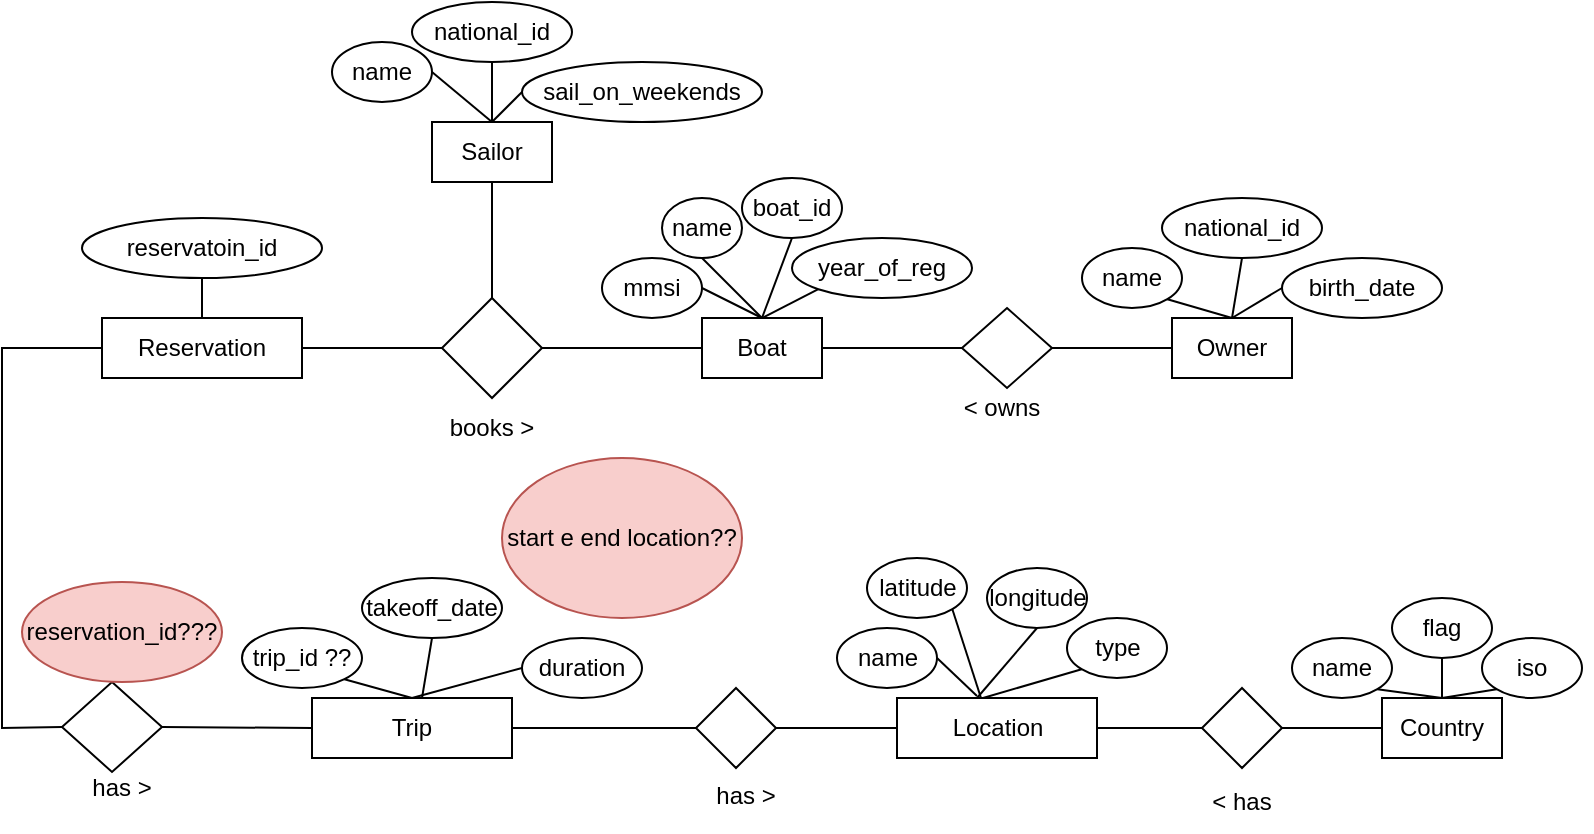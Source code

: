 <mxfile version="15.4.0" type="device"><diagram id="R2lEEEUBdFMjLlhIrx00" name="Page-1"><mxGraphModel dx="868" dy="510" grid="1" gridSize="10" guides="1" tooltips="1" connect="1" arrows="1" fold="1" page="1" pageScale="1" pageWidth="850" pageHeight="1100" math="0" shadow="0" extFonts="Permanent Marker^https://fonts.googleapis.com/css?family=Permanent+Marker"><root><mxCell id="0"/><mxCell id="1" parent="0"/><mxCell id="dRbveS49_WLgpnYksZWb-44" value="" style="group" vertex="1" connectable="0" parent="1"><mxGeometry x="150" y="330" width="230" height="120" as="geometry"/></mxCell><mxCell id="dRbveS49_WLgpnYksZWb-5" value="Trip" style="rounded=0;whiteSpace=wrap;html=1;" vertex="1" parent="dRbveS49_WLgpnYksZWb-44"><mxGeometry x="35" y="90" width="100" height="30" as="geometry"/></mxCell><mxCell id="dRbveS49_WLgpnYksZWb-39" style="rounded=0;orthogonalLoop=1;jettySize=auto;html=1;exitX=1;exitY=1;exitDx=0;exitDy=0;entryX=0.5;entryY=0;entryDx=0;entryDy=0;endArrow=none;endFill=0;" edge="1" parent="dRbveS49_WLgpnYksZWb-44" source="dRbveS49_WLgpnYksZWb-24" target="dRbveS49_WLgpnYksZWb-5"><mxGeometry relative="1" as="geometry"/></mxCell><mxCell id="dRbveS49_WLgpnYksZWb-24" value="trip_id ??" style="ellipse;whiteSpace=wrap;html=1;" vertex="1" parent="dRbveS49_WLgpnYksZWb-44"><mxGeometry y="55" width="60" height="30" as="geometry"/></mxCell><mxCell id="dRbveS49_WLgpnYksZWb-27" value="takeoff_date" style="ellipse;whiteSpace=wrap;html=1;" vertex="1" parent="dRbveS49_WLgpnYksZWb-44"><mxGeometry x="60" y="30" width="70" height="30" as="geometry"/></mxCell><mxCell id="dRbveS49_WLgpnYksZWb-43" style="edgeStyle=none;rounded=0;orthogonalLoop=1;jettySize=auto;html=1;exitX=0;exitY=0.5;exitDx=0;exitDy=0;entryX=0.5;entryY=0;entryDx=0;entryDy=0;endArrow=none;endFill=0;" edge="1" parent="dRbveS49_WLgpnYksZWb-44" source="dRbveS49_WLgpnYksZWb-28" target="dRbveS49_WLgpnYksZWb-5"><mxGeometry relative="1" as="geometry"/></mxCell><mxCell id="dRbveS49_WLgpnYksZWb-28" value="duration" style="ellipse;whiteSpace=wrap;html=1;" vertex="1" parent="dRbveS49_WLgpnYksZWb-44"><mxGeometry x="140" y="60" width="60" height="30" as="geometry"/></mxCell><mxCell id="dRbveS49_WLgpnYksZWb-52" value="" style="group" vertex="1" connectable="0" parent="1"><mxGeometry x="447.5" y="350" width="165" height="100" as="geometry"/></mxCell><mxCell id="dRbveS49_WLgpnYksZWb-6" value="Location" style="rounded=0;whiteSpace=wrap;html=1;" vertex="1" parent="dRbveS49_WLgpnYksZWb-52"><mxGeometry x="30" y="70" width="100" height="30" as="geometry"/></mxCell><mxCell id="dRbveS49_WLgpnYksZWb-51" style="edgeStyle=none;rounded=0;orthogonalLoop=1;jettySize=auto;html=1;exitX=1;exitY=0.5;exitDx=0;exitDy=0;entryX=0.4;entryY=-0.033;entryDx=0;entryDy=0;endArrow=none;endFill=0;entryPerimeter=0;" edge="1" parent="dRbveS49_WLgpnYksZWb-52" source="dRbveS49_WLgpnYksZWb-29" target="dRbveS49_WLgpnYksZWb-6"><mxGeometry relative="1" as="geometry"/></mxCell><mxCell id="dRbveS49_WLgpnYksZWb-29" value="name" style="ellipse;whiteSpace=wrap;html=1;" vertex="1" parent="dRbveS49_WLgpnYksZWb-52"><mxGeometry y="35" width="50" height="30" as="geometry"/></mxCell><mxCell id="dRbveS49_WLgpnYksZWb-50" style="edgeStyle=none;rounded=0;orthogonalLoop=1;jettySize=auto;html=1;exitX=1;exitY=1;exitDx=0;exitDy=0;entryX=0.42;entryY=0;entryDx=0;entryDy=0;entryPerimeter=0;endArrow=none;endFill=0;" edge="1" parent="dRbveS49_WLgpnYksZWb-52" source="dRbveS49_WLgpnYksZWb-30" target="dRbveS49_WLgpnYksZWb-6"><mxGeometry relative="1" as="geometry"/></mxCell><mxCell id="dRbveS49_WLgpnYksZWb-30" value="latitude" style="ellipse;whiteSpace=wrap;html=1;" vertex="1" parent="dRbveS49_WLgpnYksZWb-52"><mxGeometry x="15" width="50" height="30" as="geometry"/></mxCell><mxCell id="dRbveS49_WLgpnYksZWb-49" style="edgeStyle=none;rounded=0;orthogonalLoop=1;jettySize=auto;html=1;exitX=0.5;exitY=1;exitDx=0;exitDy=0;endArrow=none;endFill=0;" edge="1" parent="dRbveS49_WLgpnYksZWb-52" source="dRbveS49_WLgpnYksZWb-31"><mxGeometry relative="1" as="geometry"><mxPoint x="70" y="70" as="targetPoint"/></mxGeometry></mxCell><mxCell id="dRbveS49_WLgpnYksZWb-31" value="longitude" style="ellipse;whiteSpace=wrap;html=1;" vertex="1" parent="dRbveS49_WLgpnYksZWb-52"><mxGeometry x="75" y="5" width="50" height="30" as="geometry"/></mxCell><mxCell id="dRbveS49_WLgpnYksZWb-48" style="edgeStyle=none;rounded=0;orthogonalLoop=1;jettySize=auto;html=1;exitX=0;exitY=1;exitDx=0;exitDy=0;entryX=0.43;entryY=0;entryDx=0;entryDy=0;endArrow=none;endFill=0;entryPerimeter=0;" edge="1" parent="dRbveS49_WLgpnYksZWb-52" source="dRbveS49_WLgpnYksZWb-32" target="dRbveS49_WLgpnYksZWb-6"><mxGeometry relative="1" as="geometry"/></mxCell><mxCell id="dRbveS49_WLgpnYksZWb-32" value="type" style="ellipse;whiteSpace=wrap;html=1;" vertex="1" parent="dRbveS49_WLgpnYksZWb-52"><mxGeometry x="115" y="30" width="50" height="30" as="geometry"/></mxCell><mxCell id="dRbveS49_WLgpnYksZWb-53" value="" style="group" vertex="1" connectable="0" parent="1"><mxGeometry x="670" y="360" width="155" height="90" as="geometry"/></mxCell><mxCell id="dRbveS49_WLgpnYksZWb-7" value="Country" style="rounded=0;whiteSpace=wrap;html=1;" vertex="1" parent="dRbveS49_WLgpnYksZWb-53"><mxGeometry x="50" y="60" width="60" height="30" as="geometry"/></mxCell><mxCell id="dRbveS49_WLgpnYksZWb-45" style="edgeStyle=none;rounded=0;orthogonalLoop=1;jettySize=auto;html=1;exitX=1;exitY=1;exitDx=0;exitDy=0;entryX=0.5;entryY=0;entryDx=0;entryDy=0;endArrow=none;endFill=0;" edge="1" parent="dRbveS49_WLgpnYksZWb-53" source="dRbveS49_WLgpnYksZWb-35" target="dRbveS49_WLgpnYksZWb-7"><mxGeometry relative="1" as="geometry"/></mxCell><mxCell id="dRbveS49_WLgpnYksZWb-35" value="name" style="ellipse;whiteSpace=wrap;html=1;" vertex="1" parent="dRbveS49_WLgpnYksZWb-53"><mxGeometry x="5" y="30" width="50" height="30" as="geometry"/></mxCell><mxCell id="dRbveS49_WLgpnYksZWb-46" style="edgeStyle=none;rounded=0;orthogonalLoop=1;jettySize=auto;html=1;exitX=0.5;exitY=1;exitDx=0;exitDy=0;entryX=0.5;entryY=0;entryDx=0;entryDy=0;endArrow=none;endFill=0;" edge="1" parent="dRbveS49_WLgpnYksZWb-53" source="dRbveS49_WLgpnYksZWb-37" target="dRbveS49_WLgpnYksZWb-7"><mxGeometry relative="1" as="geometry"/></mxCell><mxCell id="dRbveS49_WLgpnYksZWb-37" value="flag" style="ellipse;whiteSpace=wrap;html=1;" vertex="1" parent="dRbveS49_WLgpnYksZWb-53"><mxGeometry x="55" y="10" width="50" height="30" as="geometry"/></mxCell><mxCell id="dRbveS49_WLgpnYksZWb-47" style="edgeStyle=none;rounded=0;orthogonalLoop=1;jettySize=auto;html=1;exitX=0;exitY=1;exitDx=0;exitDy=0;entryX=0.5;entryY=0;entryDx=0;entryDy=0;endArrow=none;endFill=0;" edge="1" parent="dRbveS49_WLgpnYksZWb-53" source="dRbveS49_WLgpnYksZWb-38" target="dRbveS49_WLgpnYksZWb-7"><mxGeometry relative="1" as="geometry"/></mxCell><mxCell id="dRbveS49_WLgpnYksZWb-38" value="iso" style="ellipse;whiteSpace=wrap;html=1;" vertex="1" parent="dRbveS49_WLgpnYksZWb-53"><mxGeometry x="100" y="30" width="50" height="30" as="geometry"/></mxCell><mxCell id="dRbveS49_WLgpnYksZWb-61" value="" style="group" vertex="1" connectable="0" parent="1"><mxGeometry x="330" y="160" width="185" height="100" as="geometry"/></mxCell><mxCell id="dRbveS49_WLgpnYksZWb-1" value="Boat" style="rounded=0;whiteSpace=wrap;html=1;" vertex="1" parent="dRbveS49_WLgpnYksZWb-61"><mxGeometry x="50" y="70" width="60" height="30" as="geometry"/></mxCell><mxCell id="dRbveS49_WLgpnYksZWb-57" style="edgeStyle=none;rounded=0;orthogonalLoop=1;jettySize=auto;html=1;exitX=0.5;exitY=1;exitDx=0;exitDy=0;entryX=0.5;entryY=0;entryDx=0;entryDy=0;endArrow=none;endFill=0;" edge="1" parent="dRbveS49_WLgpnYksZWb-61" source="dRbveS49_WLgpnYksZWb-8" target="dRbveS49_WLgpnYksZWb-1"><mxGeometry relative="1" as="geometry"/></mxCell><mxCell id="dRbveS49_WLgpnYksZWb-8" value="name" style="ellipse;whiteSpace=wrap;html=1;" vertex="1" parent="dRbveS49_WLgpnYksZWb-61"><mxGeometry x="30" y="10" width="40" height="30" as="geometry"/></mxCell><mxCell id="dRbveS49_WLgpnYksZWb-59" style="edgeStyle=none;rounded=0;orthogonalLoop=1;jettySize=auto;html=1;exitX=0.5;exitY=1;exitDx=0;exitDy=0;entryX=0.5;entryY=0;entryDx=0;entryDy=0;endArrow=none;endFill=0;" edge="1" parent="dRbveS49_WLgpnYksZWb-61" source="dRbveS49_WLgpnYksZWb-9" target="dRbveS49_WLgpnYksZWb-1"><mxGeometry relative="1" as="geometry"/></mxCell><mxCell id="dRbveS49_WLgpnYksZWb-9" value="boat_id" style="ellipse;whiteSpace=wrap;html=1;" vertex="1" parent="dRbveS49_WLgpnYksZWb-61"><mxGeometry x="70" width="50" height="30" as="geometry"/></mxCell><mxCell id="dRbveS49_WLgpnYksZWb-60" style="edgeStyle=none;rounded=0;orthogonalLoop=1;jettySize=auto;html=1;exitX=0;exitY=1;exitDx=0;exitDy=0;entryX=0.5;entryY=0;entryDx=0;entryDy=0;endArrow=none;endFill=0;" edge="1" parent="dRbveS49_WLgpnYksZWb-61" source="dRbveS49_WLgpnYksZWb-11" target="dRbveS49_WLgpnYksZWb-1"><mxGeometry relative="1" as="geometry"/></mxCell><mxCell id="dRbveS49_WLgpnYksZWb-11" value="year_of_reg" style="ellipse;whiteSpace=wrap;html=1;" vertex="1" parent="dRbveS49_WLgpnYksZWb-61"><mxGeometry x="95" y="30" width="90" height="30" as="geometry"/></mxCell><mxCell id="dRbveS49_WLgpnYksZWb-58" style="edgeStyle=none;rounded=0;orthogonalLoop=1;jettySize=auto;html=1;exitX=1;exitY=0.5;exitDx=0;exitDy=0;endArrow=none;endFill=0;" edge="1" parent="dRbveS49_WLgpnYksZWb-61" source="dRbveS49_WLgpnYksZWb-12"><mxGeometry relative="1" as="geometry"><mxPoint x="80" y="70" as="targetPoint"/></mxGeometry></mxCell><mxCell id="dRbveS49_WLgpnYksZWb-12" value="mmsi" style="ellipse;whiteSpace=wrap;html=1;" vertex="1" parent="dRbveS49_WLgpnYksZWb-61"><mxGeometry y="40" width="50" height="30" as="geometry"/></mxCell><mxCell id="dRbveS49_WLgpnYksZWb-62" value="" style="group" vertex="1" connectable="0" parent="1"><mxGeometry x="195" y="72" width="215" height="90" as="geometry"/></mxCell><mxCell id="dRbveS49_WLgpnYksZWb-2" value="Sailor" style="rounded=0;whiteSpace=wrap;html=1;" vertex="1" parent="dRbveS49_WLgpnYksZWb-62"><mxGeometry x="50" y="60" width="60" height="30" as="geometry"/></mxCell><mxCell id="dRbveS49_WLgpnYksZWb-54" style="edgeStyle=none;rounded=0;orthogonalLoop=1;jettySize=auto;html=1;exitX=1;exitY=0.5;exitDx=0;exitDy=0;entryX=0.5;entryY=0;entryDx=0;entryDy=0;endArrow=none;endFill=0;" edge="1" parent="dRbveS49_WLgpnYksZWb-62" source="dRbveS49_WLgpnYksZWb-17" target="dRbveS49_WLgpnYksZWb-2"><mxGeometry relative="1" as="geometry"/></mxCell><mxCell id="dRbveS49_WLgpnYksZWb-17" value="name" style="ellipse;whiteSpace=wrap;html=1;" vertex="1" parent="dRbveS49_WLgpnYksZWb-62"><mxGeometry y="20" width="50" height="30" as="geometry"/></mxCell><mxCell id="dRbveS49_WLgpnYksZWb-55" style="edgeStyle=none;rounded=0;orthogonalLoop=1;jettySize=auto;html=1;exitX=0.5;exitY=1;exitDx=0;exitDy=0;entryX=0.5;entryY=0;entryDx=0;entryDy=0;endArrow=none;endFill=0;" edge="1" parent="dRbveS49_WLgpnYksZWb-62" source="dRbveS49_WLgpnYksZWb-18" target="dRbveS49_WLgpnYksZWb-2"><mxGeometry relative="1" as="geometry"/></mxCell><mxCell id="dRbveS49_WLgpnYksZWb-18" value="national_id" style="ellipse;whiteSpace=wrap;html=1;" vertex="1" parent="dRbveS49_WLgpnYksZWb-62"><mxGeometry x="40" width="80" height="30" as="geometry"/></mxCell><mxCell id="dRbveS49_WLgpnYksZWb-56" style="edgeStyle=none;rounded=0;orthogonalLoop=1;jettySize=auto;html=1;exitX=0;exitY=0.5;exitDx=0;exitDy=0;entryX=0.5;entryY=0;entryDx=0;entryDy=0;endArrow=none;endFill=0;" edge="1" parent="dRbveS49_WLgpnYksZWb-62" source="dRbveS49_WLgpnYksZWb-19" target="dRbveS49_WLgpnYksZWb-2"><mxGeometry relative="1" as="geometry"/></mxCell><mxCell id="dRbveS49_WLgpnYksZWb-19" value="sail_on_weekends" style="ellipse;whiteSpace=wrap;html=1;" vertex="1" parent="dRbveS49_WLgpnYksZWb-62"><mxGeometry x="95" y="30" width="120" height="30" as="geometry"/></mxCell><mxCell id="dRbveS49_WLgpnYksZWb-66" value="" style="group" vertex="1" connectable="0" parent="1"><mxGeometry x="570" y="170" width="180" height="90" as="geometry"/></mxCell><mxCell id="dRbveS49_WLgpnYksZWb-3" value="Owner" style="rounded=0;whiteSpace=wrap;html=1;" vertex="1" parent="dRbveS49_WLgpnYksZWb-66"><mxGeometry x="45" y="60" width="60" height="30" as="geometry"/></mxCell><mxCell id="dRbveS49_WLgpnYksZWb-63" style="edgeStyle=none;rounded=0;orthogonalLoop=1;jettySize=auto;html=1;exitX=1;exitY=1;exitDx=0;exitDy=0;entryX=0.5;entryY=0;entryDx=0;entryDy=0;endArrow=none;endFill=0;" edge="1" parent="dRbveS49_WLgpnYksZWb-66" source="dRbveS49_WLgpnYksZWb-20" target="dRbveS49_WLgpnYksZWb-3"><mxGeometry relative="1" as="geometry"/></mxCell><mxCell id="dRbveS49_WLgpnYksZWb-20" value="name" style="ellipse;whiteSpace=wrap;html=1;" vertex="1" parent="dRbveS49_WLgpnYksZWb-66"><mxGeometry y="25" width="50" height="30" as="geometry"/></mxCell><mxCell id="dRbveS49_WLgpnYksZWb-64" style="edgeStyle=none;rounded=0;orthogonalLoop=1;jettySize=auto;html=1;exitX=0.5;exitY=1;exitDx=0;exitDy=0;entryX=0.5;entryY=0;entryDx=0;entryDy=0;endArrow=none;endFill=0;" edge="1" parent="dRbveS49_WLgpnYksZWb-66" source="dRbveS49_WLgpnYksZWb-21" target="dRbveS49_WLgpnYksZWb-3"><mxGeometry relative="1" as="geometry"/></mxCell><mxCell id="dRbveS49_WLgpnYksZWb-21" value="national_id" style="ellipse;whiteSpace=wrap;html=1;" vertex="1" parent="dRbveS49_WLgpnYksZWb-66"><mxGeometry x="40" width="80" height="30" as="geometry"/></mxCell><mxCell id="dRbveS49_WLgpnYksZWb-65" style="edgeStyle=none;rounded=0;orthogonalLoop=1;jettySize=auto;html=1;exitX=0;exitY=0.5;exitDx=0;exitDy=0;entryX=0.5;entryY=0;entryDx=0;entryDy=0;endArrow=none;endFill=0;" edge="1" parent="dRbveS49_WLgpnYksZWb-66" source="dRbveS49_WLgpnYksZWb-22" target="dRbveS49_WLgpnYksZWb-3"><mxGeometry relative="1" as="geometry"/></mxCell><mxCell id="dRbveS49_WLgpnYksZWb-22" value="birth_date" style="ellipse;whiteSpace=wrap;html=1;" vertex="1" parent="dRbveS49_WLgpnYksZWb-66"><mxGeometry x="100" y="30" width="80" height="30" as="geometry"/></mxCell><mxCell id="dRbveS49_WLgpnYksZWb-68" value="" style="group" vertex="1" connectable="0" parent="1"><mxGeometry x="70" y="180" width="120" height="80" as="geometry"/></mxCell><mxCell id="dRbveS49_WLgpnYksZWb-4" value="Reservation" style="rounded=0;whiteSpace=wrap;html=1;" vertex="1" parent="dRbveS49_WLgpnYksZWb-68"><mxGeometry x="10" y="50" width="100" height="30" as="geometry"/></mxCell><mxCell id="dRbveS49_WLgpnYksZWb-67" style="edgeStyle=none;rounded=0;orthogonalLoop=1;jettySize=auto;html=1;exitX=0.5;exitY=1;exitDx=0;exitDy=0;entryX=0.5;entryY=0;entryDx=0;entryDy=0;endArrow=none;endFill=0;" edge="1" parent="dRbveS49_WLgpnYksZWb-68" source="dRbveS49_WLgpnYksZWb-23" target="dRbveS49_WLgpnYksZWb-4"><mxGeometry relative="1" as="geometry"/></mxCell><mxCell id="dRbveS49_WLgpnYksZWb-23" value="reservatoin_id" style="ellipse;whiteSpace=wrap;html=1;" vertex="1" parent="dRbveS49_WLgpnYksZWb-68"><mxGeometry width="120" height="30" as="geometry"/></mxCell><mxCell id="dRbveS49_WLgpnYksZWb-72" style="edgeStyle=none;rounded=0;orthogonalLoop=1;jettySize=auto;html=1;exitX=0;exitY=0.5;exitDx=0;exitDy=0;entryX=1;entryY=0.5;entryDx=0;entryDy=0;endArrow=none;endFill=0;" edge="1" parent="1" source="dRbveS49_WLgpnYksZWb-3" target="dRbveS49_WLgpnYksZWb-83"><mxGeometry relative="1" as="geometry"><mxPoint x="572.5" y="240" as="targetPoint"/></mxGeometry></mxCell><mxCell id="dRbveS49_WLgpnYksZWb-74" style="edgeStyle=none;rounded=0;orthogonalLoop=1;jettySize=auto;html=1;exitX=1;exitY=0.5;exitDx=0;exitDy=0;entryX=0;entryY=0.5;entryDx=0;entryDy=0;endArrow=none;endFill=0;" edge="1" parent="1" source="dRbveS49_WLgpnYksZWb-1" target="dRbveS49_WLgpnYksZWb-83"><mxGeometry relative="1" as="geometry"><mxPoint x="527.5" y="240" as="targetPoint"/></mxGeometry></mxCell><mxCell id="dRbveS49_WLgpnYksZWb-85" value="" style="group" vertex="1" connectable="0" parent="1"><mxGeometry x="500" y="225" width="60" height="60" as="geometry"/></mxCell><mxCell id="dRbveS49_WLgpnYksZWb-71" value="&amp;lt; owns" style="text;html=1;strokeColor=none;fillColor=none;align=center;verticalAlign=middle;whiteSpace=wrap;rounded=0;" vertex="1" parent="dRbveS49_WLgpnYksZWb-85"><mxGeometry y="40" width="60" height="20" as="geometry"/></mxCell><mxCell id="dRbveS49_WLgpnYksZWb-83" value="" style="rhombus;whiteSpace=wrap;html=1;" vertex="1" parent="dRbveS49_WLgpnYksZWb-85"><mxGeometry x="10" width="45" height="40" as="geometry"/></mxCell><mxCell id="dRbveS49_WLgpnYksZWb-87" style="edgeStyle=none;rounded=0;orthogonalLoop=1;jettySize=auto;html=1;exitX=0;exitY=0.5;exitDx=0;exitDy=0;entryX=1;entryY=0.5;entryDx=0;entryDy=0;endArrow=none;endFill=0;" edge="1" parent="1" source="dRbveS49_WLgpnYksZWb-1" target="dRbveS49_WLgpnYksZWb-86"><mxGeometry relative="1" as="geometry"/></mxCell><mxCell id="dRbveS49_WLgpnYksZWb-88" style="edgeStyle=none;rounded=0;orthogonalLoop=1;jettySize=auto;html=1;exitX=1;exitY=0.5;exitDx=0;exitDy=0;entryX=0;entryY=0.5;entryDx=0;entryDy=0;endArrow=none;endFill=0;" edge="1" parent="1" source="dRbveS49_WLgpnYksZWb-4" target="dRbveS49_WLgpnYksZWb-86"><mxGeometry relative="1" as="geometry"/></mxCell><mxCell id="dRbveS49_WLgpnYksZWb-90" value="" style="group" vertex="1" connectable="0" parent="1"><mxGeometry x="245" y="220" width="60" height="80" as="geometry"/></mxCell><mxCell id="dRbveS49_WLgpnYksZWb-86" value="" style="rhombus;whiteSpace=wrap;html=1;" vertex="1" parent="dRbveS49_WLgpnYksZWb-90"><mxGeometry x="5" width="50" height="50" as="geometry"/></mxCell><mxCell id="dRbveS49_WLgpnYksZWb-89" value="books &amp;gt;" style="text;html=1;strokeColor=none;fillColor=none;align=center;verticalAlign=middle;whiteSpace=wrap;rounded=0;" vertex="1" parent="dRbveS49_WLgpnYksZWb-90"><mxGeometry y="50" width="60" height="30" as="geometry"/></mxCell><mxCell id="dRbveS49_WLgpnYksZWb-91" style="edgeStyle=none;rounded=0;orthogonalLoop=1;jettySize=auto;html=1;exitX=0.5;exitY=1;exitDx=0;exitDy=0;entryX=0.5;entryY=0;entryDx=0;entryDy=0;endArrow=none;endFill=0;" edge="1" parent="1" source="dRbveS49_WLgpnYksZWb-2" target="dRbveS49_WLgpnYksZWb-86"><mxGeometry relative="1" as="geometry"/></mxCell><mxCell id="dRbveS49_WLgpnYksZWb-93" style="edgeStyle=none;rounded=0;orthogonalLoop=1;jettySize=auto;html=1;exitX=0;exitY=0.5;exitDx=0;exitDy=0;entryX=0;entryY=0.5;entryDx=0;entryDy=0;endArrow=none;endFill=0;" edge="1" parent="1" source="dRbveS49_WLgpnYksZWb-4" target="dRbveS49_WLgpnYksZWb-92"><mxGeometry relative="1" as="geometry"><Array as="points"><mxPoint x="30" y="245"/><mxPoint x="30" y="435"/></Array></mxGeometry></mxCell><mxCell id="dRbveS49_WLgpnYksZWb-94" style="edgeStyle=none;rounded=0;orthogonalLoop=1;jettySize=auto;html=1;exitX=0;exitY=0.5;exitDx=0;exitDy=0;entryX=1;entryY=0.5;entryDx=0;entryDy=0;endArrow=none;endFill=0;" edge="1" parent="1" source="dRbveS49_WLgpnYksZWb-5" target="dRbveS49_WLgpnYksZWb-92"><mxGeometry relative="1" as="geometry"/></mxCell><mxCell id="dRbveS49_WLgpnYksZWb-96" value="" style="group" vertex="1" connectable="0" parent="1"><mxGeometry x="60" y="412" width="60" height="68" as="geometry"/></mxCell><mxCell id="dRbveS49_WLgpnYksZWb-92" value="" style="rhombus;whiteSpace=wrap;html=1;" vertex="1" parent="dRbveS49_WLgpnYksZWb-96"><mxGeometry width="50" height="45" as="geometry"/></mxCell><mxCell id="dRbveS49_WLgpnYksZWb-95" value="has &amp;gt;" style="text;html=1;strokeColor=none;fillColor=none;align=center;verticalAlign=middle;whiteSpace=wrap;rounded=0;" vertex="1" parent="dRbveS49_WLgpnYksZWb-96"><mxGeometry y="38" width="60" height="30" as="geometry"/></mxCell><mxCell id="dRbveS49_WLgpnYksZWb-98" style="edgeStyle=none;rounded=0;orthogonalLoop=1;jettySize=auto;html=1;exitX=0.5;exitY=1;exitDx=0;exitDy=0;endArrow=none;endFill=0;" edge="1" parent="1" source="dRbveS49_WLgpnYksZWb-27"><mxGeometry relative="1" as="geometry"><mxPoint x="240" y="420" as="targetPoint"/></mxGeometry></mxCell><mxCell id="dRbveS49_WLgpnYksZWb-102" style="edgeStyle=none;rounded=0;orthogonalLoop=1;jettySize=auto;html=1;exitX=1;exitY=0.5;exitDx=0;exitDy=0;entryX=0;entryY=0.5;entryDx=0;entryDy=0;endArrow=none;endFill=0;" edge="1" parent="1" source="dRbveS49_WLgpnYksZWb-99" target="dRbveS49_WLgpnYksZWb-6"><mxGeometry relative="1" as="geometry"/></mxCell><mxCell id="dRbveS49_WLgpnYksZWb-100" style="edgeStyle=none;rounded=0;orthogonalLoop=1;jettySize=auto;html=1;exitX=1;exitY=0.5;exitDx=0;exitDy=0;entryX=0;entryY=0.5;entryDx=0;entryDy=0;endArrow=none;endFill=0;" edge="1" parent="1" source="dRbveS49_WLgpnYksZWb-5" target="dRbveS49_WLgpnYksZWb-99"><mxGeometry relative="1" as="geometry"/></mxCell><mxCell id="dRbveS49_WLgpnYksZWb-104" value="" style="group" vertex="1" connectable="0" parent="1"><mxGeometry x="377" y="415" width="63" height="72" as="geometry"/></mxCell><mxCell id="dRbveS49_WLgpnYksZWb-99" value="" style="rhombus;whiteSpace=wrap;html=1;" vertex="1" parent="dRbveS49_WLgpnYksZWb-104"><mxGeometry width="40" height="40" as="geometry"/></mxCell><mxCell id="dRbveS49_WLgpnYksZWb-103" value="has &amp;gt;" style="text;html=1;strokeColor=none;fillColor=none;align=center;verticalAlign=middle;whiteSpace=wrap;rounded=0;" vertex="1" parent="dRbveS49_WLgpnYksZWb-104"><mxGeometry x="-5" y="39" width="60" height="30" as="geometry"/></mxCell><mxCell id="dRbveS49_WLgpnYksZWb-107" style="edgeStyle=none;rounded=0;orthogonalLoop=1;jettySize=auto;html=1;exitX=0;exitY=0.5;exitDx=0;exitDy=0;entryX=1;entryY=0.5;entryDx=0;entryDy=0;endArrow=none;endFill=0;" edge="1" parent="1" source="dRbveS49_WLgpnYksZWb-105" target="dRbveS49_WLgpnYksZWb-6"><mxGeometry relative="1" as="geometry"/></mxCell><mxCell id="dRbveS49_WLgpnYksZWb-106" style="edgeStyle=none;rounded=0;orthogonalLoop=1;jettySize=auto;html=1;exitX=0;exitY=0.5;exitDx=0;exitDy=0;entryX=1;entryY=0.5;entryDx=0;entryDy=0;endArrow=none;endFill=0;" edge="1" parent="1" source="dRbveS49_WLgpnYksZWb-7" target="dRbveS49_WLgpnYksZWb-105"><mxGeometry relative="1" as="geometry"/></mxCell><mxCell id="dRbveS49_WLgpnYksZWb-109" value="" style="group" vertex="1" connectable="0" parent="1"><mxGeometry x="620" y="415" width="60" height="72" as="geometry"/></mxCell><mxCell id="dRbveS49_WLgpnYksZWb-105" value="" style="rhombus;whiteSpace=wrap;html=1;" vertex="1" parent="dRbveS49_WLgpnYksZWb-109"><mxGeometry x="10" width="40" height="40" as="geometry"/></mxCell><mxCell id="dRbveS49_WLgpnYksZWb-108" value="&amp;lt; has" style="text;html=1;strokeColor=none;fillColor=none;align=center;verticalAlign=middle;whiteSpace=wrap;rounded=0;" vertex="1" parent="dRbveS49_WLgpnYksZWb-109"><mxGeometry y="42" width="60" height="30" as="geometry"/></mxCell><mxCell id="dRbveS49_WLgpnYksZWb-117" value="start e end location??" style="ellipse;whiteSpace=wrap;html=1;fillColor=#f8cecc;strokeColor=#b85450;" vertex="1" parent="1"><mxGeometry x="280" y="300" width="120" height="80" as="geometry"/></mxCell><mxCell id="dRbveS49_WLgpnYksZWb-119" value="reservation_id???" style="ellipse;whiteSpace=wrap;html=1;fillColor=#f8cecc;strokeColor=#b85450;" vertex="1" parent="1"><mxGeometry x="40" y="362" width="100" height="50" as="geometry"/></mxCell></root></mxGraphModel></diagram></mxfile>